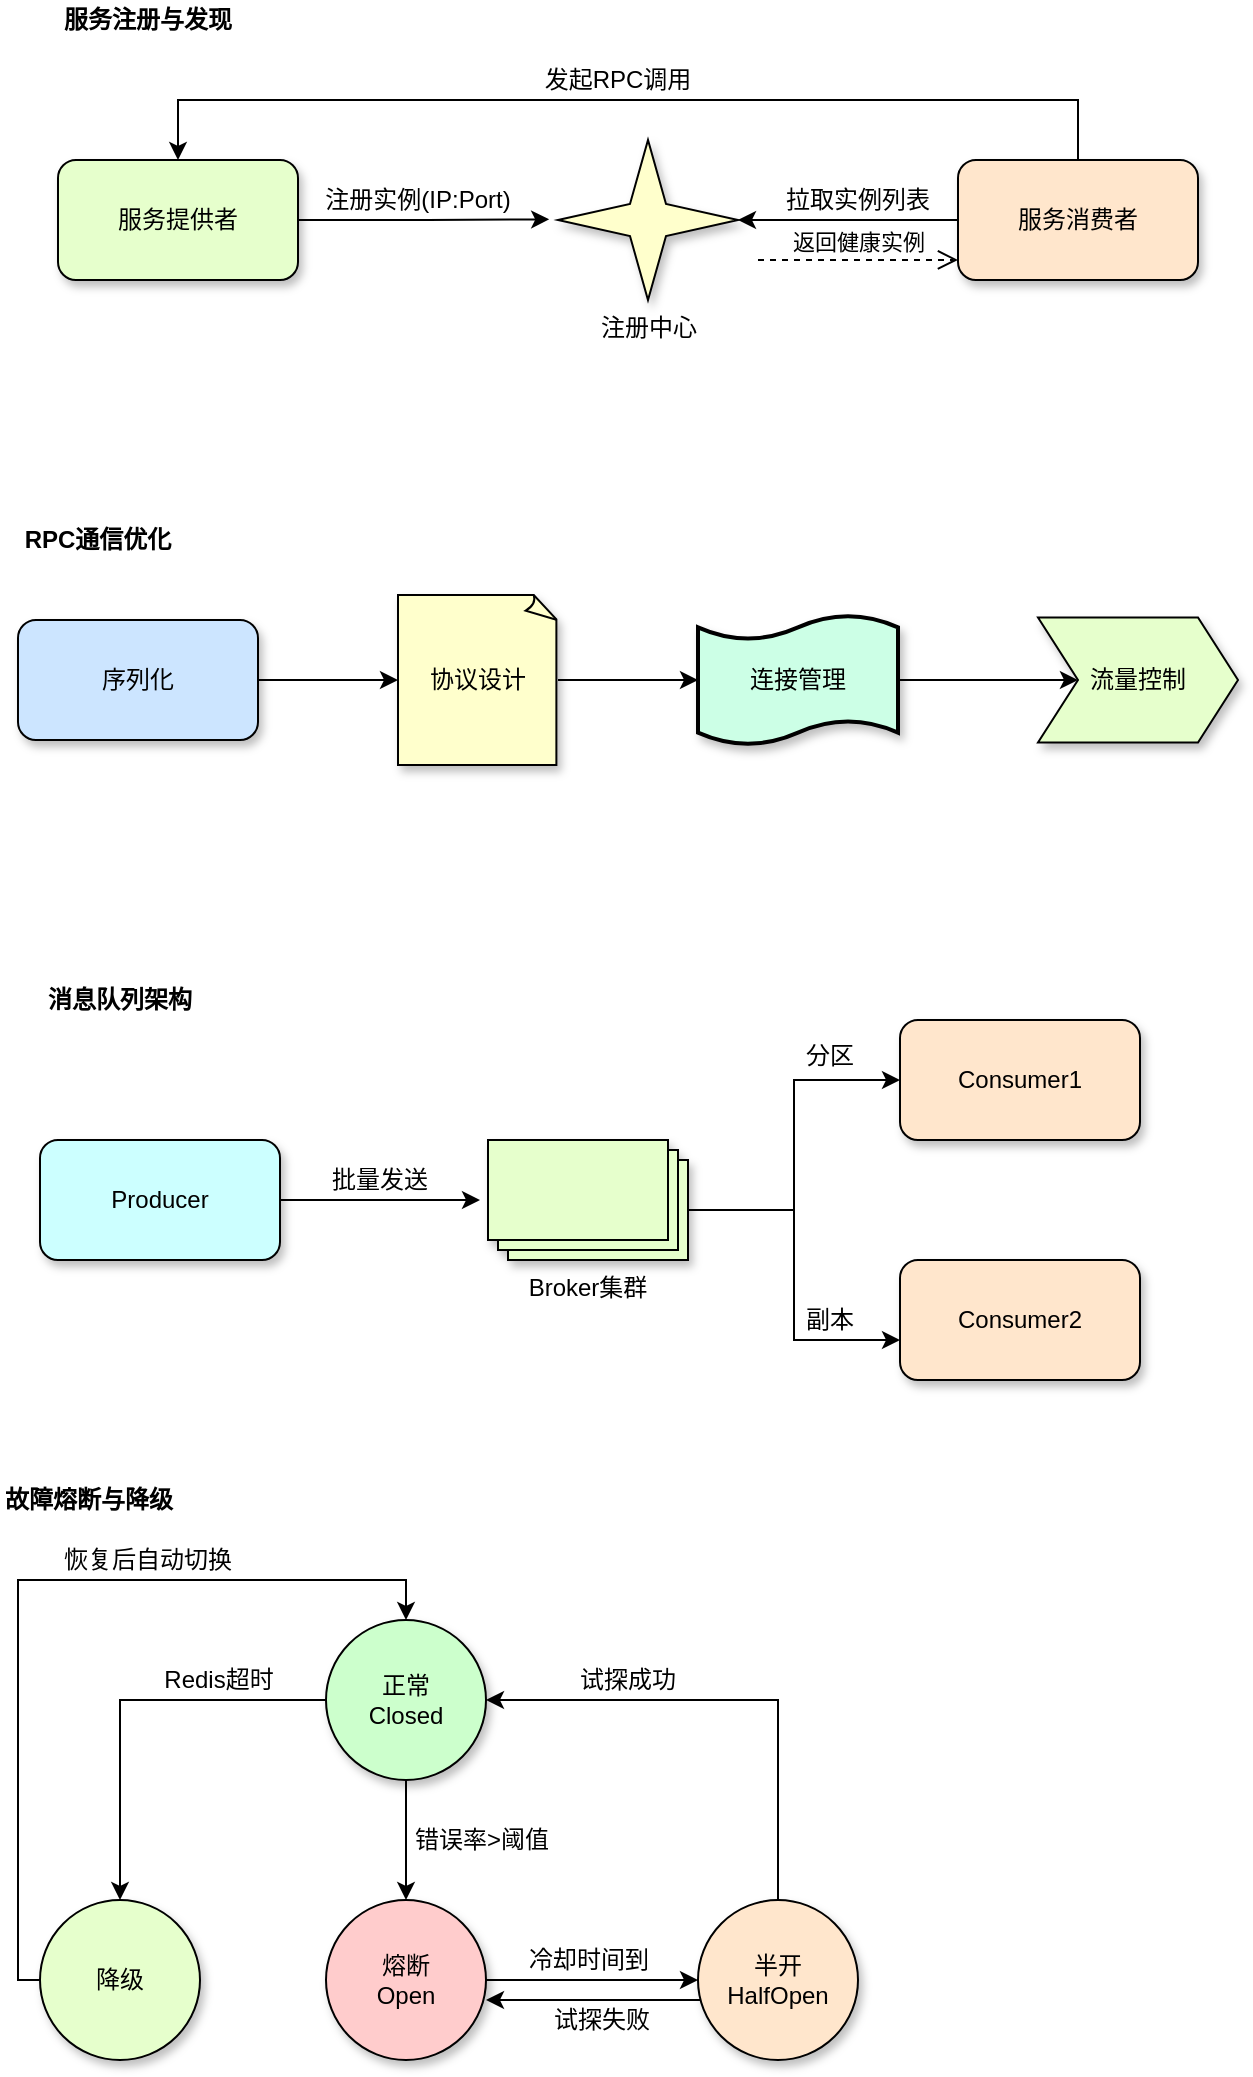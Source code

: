 <mxfile version="28.0.7">
  <diagram name="第 1 页" id="OpRG1aa8cTlrsCqhp1_k">
    <mxGraphModel dx="1098" dy="534" grid="1" gridSize="10" guides="1" tooltips="1" connect="1" arrows="1" fold="1" page="1" pageScale="1" pageWidth="827" pageHeight="1169" math="0" shadow="0">
      <root>
        <mxCell id="0" />
        <mxCell id="1" parent="0" />
        <mxCell id="TMS7qUZ6qiZg0D4ZWvbO-12" value="" style="group" parent="1" vertex="1" connectable="0">
          <mxGeometry x="129" y="80" width="570" height="150" as="geometry" />
        </mxCell>
        <mxCell id="TMS7qUZ6qiZg0D4ZWvbO-1" value="服务提供者" style="rounded=1;whiteSpace=wrap;html=1;fillColor=#E6FFCC;shadow=1;" parent="TMS7qUZ6qiZg0D4ZWvbO-12" vertex="1">
          <mxGeometry y="80" width="120" height="60" as="geometry" />
        </mxCell>
        <mxCell id="TMS7qUZ6qiZg0D4ZWvbO-2" value="注册中心" style="verticalLabelPosition=bottom;verticalAlign=top;html=1;shape=mxgraph.basic.4_point_star_2;dx=0.8;fillColor=#FFFFCC;shadow=1;" parent="TMS7qUZ6qiZg0D4ZWvbO-12" vertex="1">
          <mxGeometry x="250" y="70" width="90" height="80" as="geometry" />
        </mxCell>
        <mxCell id="TMS7qUZ6qiZg0D4ZWvbO-9" style="edgeStyle=orthogonalEdgeStyle;rounded=0;orthogonalLoop=1;jettySize=auto;html=1;entryX=0.5;entryY=0;entryDx=0;entryDy=0;" parent="TMS7qUZ6qiZg0D4ZWvbO-12" source="TMS7qUZ6qiZg0D4ZWvbO-3" target="TMS7qUZ6qiZg0D4ZWvbO-1" edge="1">
          <mxGeometry relative="1" as="geometry">
            <Array as="points">
              <mxPoint x="510" y="50" />
              <mxPoint x="60" y="50" />
            </Array>
          </mxGeometry>
        </mxCell>
        <mxCell id="TMS7qUZ6qiZg0D4ZWvbO-3" value="服务消费者" style="rounded=1;whiteSpace=wrap;html=1;fillColor=#FFE6CC;shadow=1;" parent="TMS7qUZ6qiZg0D4ZWvbO-12" vertex="1">
          <mxGeometry x="450" y="80" width="120" height="60" as="geometry" />
        </mxCell>
        <mxCell id="TMS7qUZ6qiZg0D4ZWvbO-4" style="edgeStyle=orthogonalEdgeStyle;rounded=0;orthogonalLoop=1;jettySize=auto;html=1;entryX=-0.049;entryY=0.496;entryDx=0;entryDy=0;entryPerimeter=0;" parent="TMS7qUZ6qiZg0D4ZWvbO-12" source="TMS7qUZ6qiZg0D4ZWvbO-1" target="TMS7qUZ6qiZg0D4ZWvbO-2" edge="1">
          <mxGeometry relative="1" as="geometry" />
        </mxCell>
        <mxCell id="TMS7qUZ6qiZg0D4ZWvbO-5" value="注册实例(IP:Port)" style="text;strokeColor=none;align=center;fillColor=none;html=1;verticalAlign=middle;whiteSpace=wrap;rounded=0;" parent="TMS7qUZ6qiZg0D4ZWvbO-12" vertex="1">
          <mxGeometry x="130" y="90" width="100" height="20" as="geometry" />
        </mxCell>
        <mxCell id="TMS7qUZ6qiZg0D4ZWvbO-6" style="edgeStyle=orthogonalEdgeStyle;rounded=0;orthogonalLoop=1;jettySize=auto;html=1;entryX=1;entryY=0.5;entryDx=0;entryDy=0;entryPerimeter=0;" parent="TMS7qUZ6qiZg0D4ZWvbO-12" source="TMS7qUZ6qiZg0D4ZWvbO-3" target="TMS7qUZ6qiZg0D4ZWvbO-2" edge="1">
          <mxGeometry relative="1" as="geometry">
            <Array as="points">
              <mxPoint x="340" y="110" />
            </Array>
          </mxGeometry>
        </mxCell>
        <mxCell id="TMS7qUZ6qiZg0D4ZWvbO-7" value="拉取实例列表" style="text;strokeColor=none;align=center;fillColor=none;html=1;verticalAlign=middle;whiteSpace=wrap;rounded=0;" parent="TMS7qUZ6qiZg0D4ZWvbO-12" vertex="1">
          <mxGeometry x="360" y="90" width="80" height="20" as="geometry" />
        </mxCell>
        <mxCell id="TMS7qUZ6qiZg0D4ZWvbO-8" value="返回健康实例" style="html=1;verticalAlign=bottom;endArrow=open;dashed=1;endSize=8;curved=0;rounded=0;entryX=0;entryY=0.833;entryDx=0;entryDy=0;entryPerimeter=0;" parent="TMS7qUZ6qiZg0D4ZWvbO-12" target="TMS7qUZ6qiZg0D4ZWvbO-3" edge="1">
          <mxGeometry relative="1" as="geometry">
            <mxPoint x="350" y="130" as="sourcePoint" />
            <mxPoint x="440" y="130" as="targetPoint" />
          </mxGeometry>
        </mxCell>
        <mxCell id="TMS7qUZ6qiZg0D4ZWvbO-10" value="发起RPC调用" style="text;strokeColor=none;align=center;fillColor=none;html=1;verticalAlign=middle;whiteSpace=wrap;rounded=0;" parent="TMS7qUZ6qiZg0D4ZWvbO-12" vertex="1">
          <mxGeometry x="240" y="30" width="80" height="20" as="geometry" />
        </mxCell>
        <mxCell id="TMS7qUZ6qiZg0D4ZWvbO-11" value="&lt;b&gt;服务注册与发现&lt;/b&gt;" style="text;strokeColor=none;align=center;fillColor=none;html=1;verticalAlign=middle;whiteSpace=wrap;rounded=0;" parent="TMS7qUZ6qiZg0D4ZWvbO-12" vertex="1">
          <mxGeometry width="90" height="20" as="geometry" />
        </mxCell>
        <mxCell id="TMS7qUZ6qiZg0D4ZWvbO-21" value="" style="group" parent="1" vertex="1" connectable="0">
          <mxGeometry x="109" y="340" width="610" height="122.5" as="geometry" />
        </mxCell>
        <mxCell id="TMS7qUZ6qiZg0D4ZWvbO-13" value="序列化" style="rounded=1;whiteSpace=wrap;html=1;shadow=1;fillColor=#CCE5FF;" parent="TMS7qUZ6qiZg0D4ZWvbO-21" vertex="1">
          <mxGeometry y="50" width="120" height="60" as="geometry" />
        </mxCell>
        <mxCell id="TMS7qUZ6qiZg0D4ZWvbO-14" value="协议设计" style="whiteSpace=wrap;html=1;shape=mxgraph.basic.document;fillColor=#FFFFCC;shadow=1;" parent="TMS7qUZ6qiZg0D4ZWvbO-21" vertex="1">
          <mxGeometry x="190" y="37.5" width="80" height="85" as="geometry" />
        </mxCell>
        <mxCell id="TMS7qUZ6qiZg0D4ZWvbO-19" style="edgeStyle=orthogonalEdgeStyle;rounded=0;orthogonalLoop=1;jettySize=auto;html=1;" parent="TMS7qUZ6qiZg0D4ZWvbO-21" source="TMS7qUZ6qiZg0D4ZWvbO-15" target="TMS7qUZ6qiZg0D4ZWvbO-16" edge="1">
          <mxGeometry relative="1" as="geometry" />
        </mxCell>
        <mxCell id="TMS7qUZ6qiZg0D4ZWvbO-15" value="连接管理" style="shape=tape;whiteSpace=wrap;html=1;strokeWidth=2;size=0.19;fillColor=#CCFFE6;shadow=1;" parent="TMS7qUZ6qiZg0D4ZWvbO-21" vertex="1">
          <mxGeometry x="340" y="47.5" width="100" height="65" as="geometry" />
        </mxCell>
        <mxCell id="TMS7qUZ6qiZg0D4ZWvbO-16" value="流量控制" style="shape=step;perimeter=stepPerimeter;whiteSpace=wrap;html=1;fixedSize=1;fillColor=#E6FFCC;shadow=1;" parent="TMS7qUZ6qiZg0D4ZWvbO-21" vertex="1">
          <mxGeometry x="510" y="48.75" width="100" height="62.5" as="geometry" />
        </mxCell>
        <mxCell id="TMS7qUZ6qiZg0D4ZWvbO-17" style="edgeStyle=orthogonalEdgeStyle;rounded=0;orthogonalLoop=1;jettySize=auto;html=1;entryX=0;entryY=0.5;entryDx=0;entryDy=0;entryPerimeter=0;" parent="TMS7qUZ6qiZg0D4ZWvbO-21" source="TMS7qUZ6qiZg0D4ZWvbO-13" target="TMS7qUZ6qiZg0D4ZWvbO-14" edge="1">
          <mxGeometry relative="1" as="geometry" />
        </mxCell>
        <mxCell id="TMS7qUZ6qiZg0D4ZWvbO-18" style="edgeStyle=orthogonalEdgeStyle;rounded=0;orthogonalLoop=1;jettySize=auto;html=1;entryX=0;entryY=0.5;entryDx=0;entryDy=0;entryPerimeter=0;" parent="TMS7qUZ6qiZg0D4ZWvbO-21" source="TMS7qUZ6qiZg0D4ZWvbO-14" target="TMS7qUZ6qiZg0D4ZWvbO-15" edge="1">
          <mxGeometry relative="1" as="geometry" />
        </mxCell>
        <mxCell id="TMS7qUZ6qiZg0D4ZWvbO-20" value="&lt;b&gt;RPC通信优化&lt;/b&gt;" style="text;strokeColor=none;align=center;fillColor=none;html=1;verticalAlign=middle;whiteSpace=wrap;rounded=0;" parent="TMS7qUZ6qiZg0D4ZWvbO-21" vertex="1">
          <mxGeometry width="80" height="20" as="geometry" />
        </mxCell>
        <mxCell id="TMS7qUZ6qiZg0D4ZWvbO-33" value="" style="group" parent="1" vertex="1" connectable="0">
          <mxGeometry x="120" y="570" width="550" height="200" as="geometry" />
        </mxCell>
        <mxCell id="TMS7qUZ6qiZg0D4ZWvbO-26" style="edgeStyle=orthogonalEdgeStyle;rounded=0;orthogonalLoop=1;jettySize=auto;html=1;" parent="TMS7qUZ6qiZg0D4ZWvbO-33" source="TMS7qUZ6qiZg0D4ZWvbO-22" edge="1">
          <mxGeometry relative="1" as="geometry">
            <mxPoint x="220" y="110" as="targetPoint" />
          </mxGeometry>
        </mxCell>
        <mxCell id="TMS7qUZ6qiZg0D4ZWvbO-22" value="Producer" style="rounded=1;whiteSpace=wrap;html=1;fillColor=#CCFFFF;shadow=1;" parent="TMS7qUZ6qiZg0D4ZWvbO-33" vertex="1">
          <mxGeometry y="80" width="120" height="60" as="geometry" />
        </mxCell>
        <mxCell id="TMS7qUZ6qiZg0D4ZWvbO-27" style="edgeStyle=orthogonalEdgeStyle;rounded=0;orthogonalLoop=1;jettySize=auto;html=1;exitX=0;exitY=0;exitDx=100;exitDy=35;exitPerimeter=0;entryX=0;entryY=0.5;entryDx=0;entryDy=0;" parent="TMS7qUZ6qiZg0D4ZWvbO-33" source="TMS7qUZ6qiZg0D4ZWvbO-23" target="TMS7qUZ6qiZg0D4ZWvbO-24" edge="1">
          <mxGeometry relative="1" as="geometry" />
        </mxCell>
        <mxCell id="TMS7qUZ6qiZg0D4ZWvbO-23" value="Broker集群" style="verticalLabelPosition=bottom;verticalAlign=top;html=1;shape=mxgraph.basic.layered_rect;dx=10;outlineConnect=0;whiteSpace=wrap;fillColor=#E6FFCC;shadow=1;" parent="TMS7qUZ6qiZg0D4ZWvbO-33" vertex="1">
          <mxGeometry x="224" y="80" width="100" height="60" as="geometry" />
        </mxCell>
        <mxCell id="TMS7qUZ6qiZg0D4ZWvbO-24" value="Consumer1" style="rounded=1;whiteSpace=wrap;html=1;fillColor=#FFE6CC;shadow=1;" parent="TMS7qUZ6qiZg0D4ZWvbO-33" vertex="1">
          <mxGeometry x="430" y="20" width="120" height="60" as="geometry" />
        </mxCell>
        <mxCell id="TMS7qUZ6qiZg0D4ZWvbO-25" value="Consumer2" style="rounded=1;whiteSpace=wrap;html=1;fillColor=#FFE6CC;shadow=1;" parent="TMS7qUZ6qiZg0D4ZWvbO-33" vertex="1">
          <mxGeometry x="430" y="140" width="120" height="60" as="geometry" />
        </mxCell>
        <mxCell id="TMS7qUZ6qiZg0D4ZWvbO-28" style="edgeStyle=orthogonalEdgeStyle;rounded=0;orthogonalLoop=1;jettySize=auto;html=1;exitX=0;exitY=0;exitDx=100;exitDy=35;exitPerimeter=0;entryX=0;entryY=0.667;entryDx=0;entryDy=0;entryPerimeter=0;" parent="TMS7qUZ6qiZg0D4ZWvbO-33" source="TMS7qUZ6qiZg0D4ZWvbO-23" target="TMS7qUZ6qiZg0D4ZWvbO-25" edge="1">
          <mxGeometry relative="1" as="geometry" />
        </mxCell>
        <mxCell id="TMS7qUZ6qiZg0D4ZWvbO-29" value="批量发送" style="text;strokeColor=none;align=center;fillColor=none;html=1;verticalAlign=middle;whiteSpace=wrap;rounded=0;" parent="TMS7qUZ6qiZg0D4ZWvbO-33" vertex="1">
          <mxGeometry x="140" y="90" width="60" height="20" as="geometry" />
        </mxCell>
        <mxCell id="TMS7qUZ6qiZg0D4ZWvbO-30" value="分区" style="text;strokeColor=none;align=center;fillColor=none;html=1;verticalAlign=middle;whiteSpace=wrap;rounded=0;" parent="TMS7qUZ6qiZg0D4ZWvbO-33" vertex="1">
          <mxGeometry x="380" y="30" width="30" height="15" as="geometry" />
        </mxCell>
        <mxCell id="TMS7qUZ6qiZg0D4ZWvbO-31" value="副本" style="text;strokeColor=none;align=center;fillColor=none;html=1;verticalAlign=middle;whiteSpace=wrap;rounded=0;" parent="TMS7qUZ6qiZg0D4ZWvbO-33" vertex="1">
          <mxGeometry x="380" y="160" width="30" height="20" as="geometry" />
        </mxCell>
        <mxCell id="TMS7qUZ6qiZg0D4ZWvbO-32" value="&lt;b&gt;消息队列架构&lt;/b&gt;" style="text;strokeColor=none;align=center;fillColor=none;html=1;verticalAlign=middle;whiteSpace=wrap;rounded=0;" parent="TMS7qUZ6qiZg0D4ZWvbO-33" vertex="1">
          <mxGeometry width="80" height="20" as="geometry" />
        </mxCell>
        <mxCell id="7lq2H1ewKCDTEENbeoHA-22" value="&lt;b&gt;故障熔断与降级&lt;/b&gt;" style="text;strokeColor=none;align=center;fillColor=none;html=1;verticalAlign=middle;whiteSpace=wrap;rounded=0;" vertex="1" parent="1">
          <mxGeometry x="100" y="820" width="89" height="20" as="geometry" />
        </mxCell>
        <mxCell id="7lq2H1ewKCDTEENbeoHA-23" value="" style="group" vertex="1" connectable="0" parent="1">
          <mxGeometry x="109" y="850" width="420" height="260" as="geometry" />
        </mxCell>
        <mxCell id="7lq2H1ewKCDTEENbeoHA-12" style="edgeStyle=orthogonalEdgeStyle;rounded=0;orthogonalLoop=1;jettySize=auto;html=1;entryX=0.5;entryY=0;entryDx=0;entryDy=0;" edge="1" parent="7lq2H1ewKCDTEENbeoHA-23" source="7lq2H1ewKCDTEENbeoHA-2" target="7lq2H1ewKCDTEENbeoHA-4">
          <mxGeometry relative="1" as="geometry" />
        </mxCell>
        <mxCell id="7lq2H1ewKCDTEENbeoHA-21" style="edgeStyle=orthogonalEdgeStyle;rounded=0;orthogonalLoop=1;jettySize=auto;html=1;entryX=0.5;entryY=0;entryDx=0;entryDy=0;" edge="1" parent="7lq2H1ewKCDTEENbeoHA-23" source="7lq2H1ewKCDTEENbeoHA-2" target="7lq2H1ewKCDTEENbeoHA-3">
          <mxGeometry relative="1" as="geometry" />
        </mxCell>
        <mxCell id="7lq2H1ewKCDTEENbeoHA-2" value="正常&lt;br&gt;Closed" style="ellipse;whiteSpace=wrap;html=1;aspect=fixed;fillColor=#CCFFCC;shadow=1;" vertex="1" parent="7lq2H1ewKCDTEENbeoHA-23">
          <mxGeometry x="154" y="40" width="80" height="80" as="geometry" />
        </mxCell>
        <mxCell id="7lq2H1ewKCDTEENbeoHA-9" style="edgeStyle=orthogonalEdgeStyle;rounded=0;orthogonalLoop=1;jettySize=auto;html=1;entryX=0.5;entryY=0;entryDx=0;entryDy=0;" edge="1" parent="7lq2H1ewKCDTEENbeoHA-23" source="7lq2H1ewKCDTEENbeoHA-3" target="7lq2H1ewKCDTEENbeoHA-2">
          <mxGeometry relative="1" as="geometry">
            <Array as="points">
              <mxPoint y="220" />
              <mxPoint y="20" />
              <mxPoint x="194" y="20" />
            </Array>
          </mxGeometry>
        </mxCell>
        <mxCell id="7lq2H1ewKCDTEENbeoHA-3" value="降级" style="ellipse;whiteSpace=wrap;html=1;aspect=fixed;fillColor=#E6FFCC;shadow=1;" vertex="1" parent="7lq2H1ewKCDTEENbeoHA-23">
          <mxGeometry x="11" y="180" width="80" height="80" as="geometry" />
        </mxCell>
        <mxCell id="7lq2H1ewKCDTEENbeoHA-14" style="edgeStyle=orthogonalEdgeStyle;rounded=0;orthogonalLoop=1;jettySize=auto;html=1;entryX=0;entryY=0.5;entryDx=0;entryDy=0;" edge="1" parent="7lq2H1ewKCDTEENbeoHA-23" source="7lq2H1ewKCDTEENbeoHA-4" target="7lq2H1ewKCDTEENbeoHA-5">
          <mxGeometry relative="1" as="geometry" />
        </mxCell>
        <mxCell id="7lq2H1ewKCDTEENbeoHA-4" value="熔断&lt;br&gt;Open" style="ellipse;whiteSpace=wrap;html=1;aspect=fixed;fillColor=#FFCCCC;shadow=1;" vertex="1" parent="7lq2H1ewKCDTEENbeoHA-23">
          <mxGeometry x="154" y="180" width="80" height="80" as="geometry" />
        </mxCell>
        <mxCell id="7lq2H1ewKCDTEENbeoHA-16" style="edgeStyle=orthogonalEdgeStyle;rounded=0;orthogonalLoop=1;jettySize=auto;html=1;exitX=0;exitY=0.5;exitDx=0;exitDy=0;entryX=1;entryY=0.5;entryDx=0;entryDy=0;" edge="1" parent="7lq2H1ewKCDTEENbeoHA-23">
          <mxGeometry relative="1" as="geometry">
            <mxPoint x="350" y="230" as="sourcePoint" />
            <mxPoint x="234" y="230" as="targetPoint" />
          </mxGeometry>
        </mxCell>
        <mxCell id="7lq2H1ewKCDTEENbeoHA-20" style="edgeStyle=orthogonalEdgeStyle;rounded=0;orthogonalLoop=1;jettySize=auto;html=1;exitX=0.5;exitY=0;exitDx=0;exitDy=0;entryX=1;entryY=0.5;entryDx=0;entryDy=0;" edge="1" parent="7lq2H1ewKCDTEENbeoHA-23" source="7lq2H1ewKCDTEENbeoHA-5" target="7lq2H1ewKCDTEENbeoHA-2">
          <mxGeometry relative="1" as="geometry" />
        </mxCell>
        <mxCell id="7lq2H1ewKCDTEENbeoHA-5" value="半开&lt;br&gt;HalfOpen" style="ellipse;whiteSpace=wrap;html=1;aspect=fixed;fillColor=#FFE6CC;shadow=1;" vertex="1" parent="7lq2H1ewKCDTEENbeoHA-23">
          <mxGeometry x="340" y="180" width="80" height="80" as="geometry" />
        </mxCell>
        <mxCell id="7lq2H1ewKCDTEENbeoHA-7" value="Redis超时" style="text;strokeColor=none;align=center;fillColor=none;html=1;verticalAlign=middle;whiteSpace=wrap;rounded=0;" vertex="1" parent="7lq2H1ewKCDTEENbeoHA-23">
          <mxGeometry x="70" y="60" width="61" height="20" as="geometry" />
        </mxCell>
        <mxCell id="7lq2H1ewKCDTEENbeoHA-13" value="错误率&amp;gt;阈值" style="text;strokeColor=none;align=center;fillColor=none;html=1;verticalAlign=middle;whiteSpace=wrap;rounded=0;" vertex="1" parent="7lq2H1ewKCDTEENbeoHA-23">
          <mxGeometry x="197.25" y="140" width="70" height="20" as="geometry" />
        </mxCell>
        <mxCell id="7lq2H1ewKCDTEENbeoHA-15" value="冷却时间到" style="text;strokeColor=none;align=center;fillColor=none;html=1;verticalAlign=middle;whiteSpace=wrap;rounded=0;" vertex="1" parent="7lq2H1ewKCDTEENbeoHA-23">
          <mxGeometry x="252.75" y="200" width="64.5" height="20" as="geometry" />
        </mxCell>
        <mxCell id="7lq2H1ewKCDTEENbeoHA-17" value="试探失败" style="text;strokeColor=none;align=center;fillColor=none;html=1;verticalAlign=middle;whiteSpace=wrap;rounded=0;" vertex="1" parent="7lq2H1ewKCDTEENbeoHA-23">
          <mxGeometry x="267.25" y="230" width="50" height="20" as="geometry" />
        </mxCell>
        <mxCell id="7lq2H1ewKCDTEENbeoHA-19" value="试探成功" style="text;strokeColor=none;align=center;fillColor=none;html=1;verticalAlign=middle;whiteSpace=wrap;rounded=0;" vertex="1" parent="7lq2H1ewKCDTEENbeoHA-23">
          <mxGeometry x="280" y="60" width="50" height="20" as="geometry" />
        </mxCell>
        <mxCell id="7lq2H1ewKCDTEENbeoHA-11" value="恢复后自动切换" style="text;strokeColor=none;align=center;fillColor=none;html=1;verticalAlign=middle;whiteSpace=wrap;rounded=0;" vertex="1" parent="7lq2H1ewKCDTEENbeoHA-23">
          <mxGeometry x="20" width="90" height="20" as="geometry" />
        </mxCell>
      </root>
    </mxGraphModel>
  </diagram>
</mxfile>

